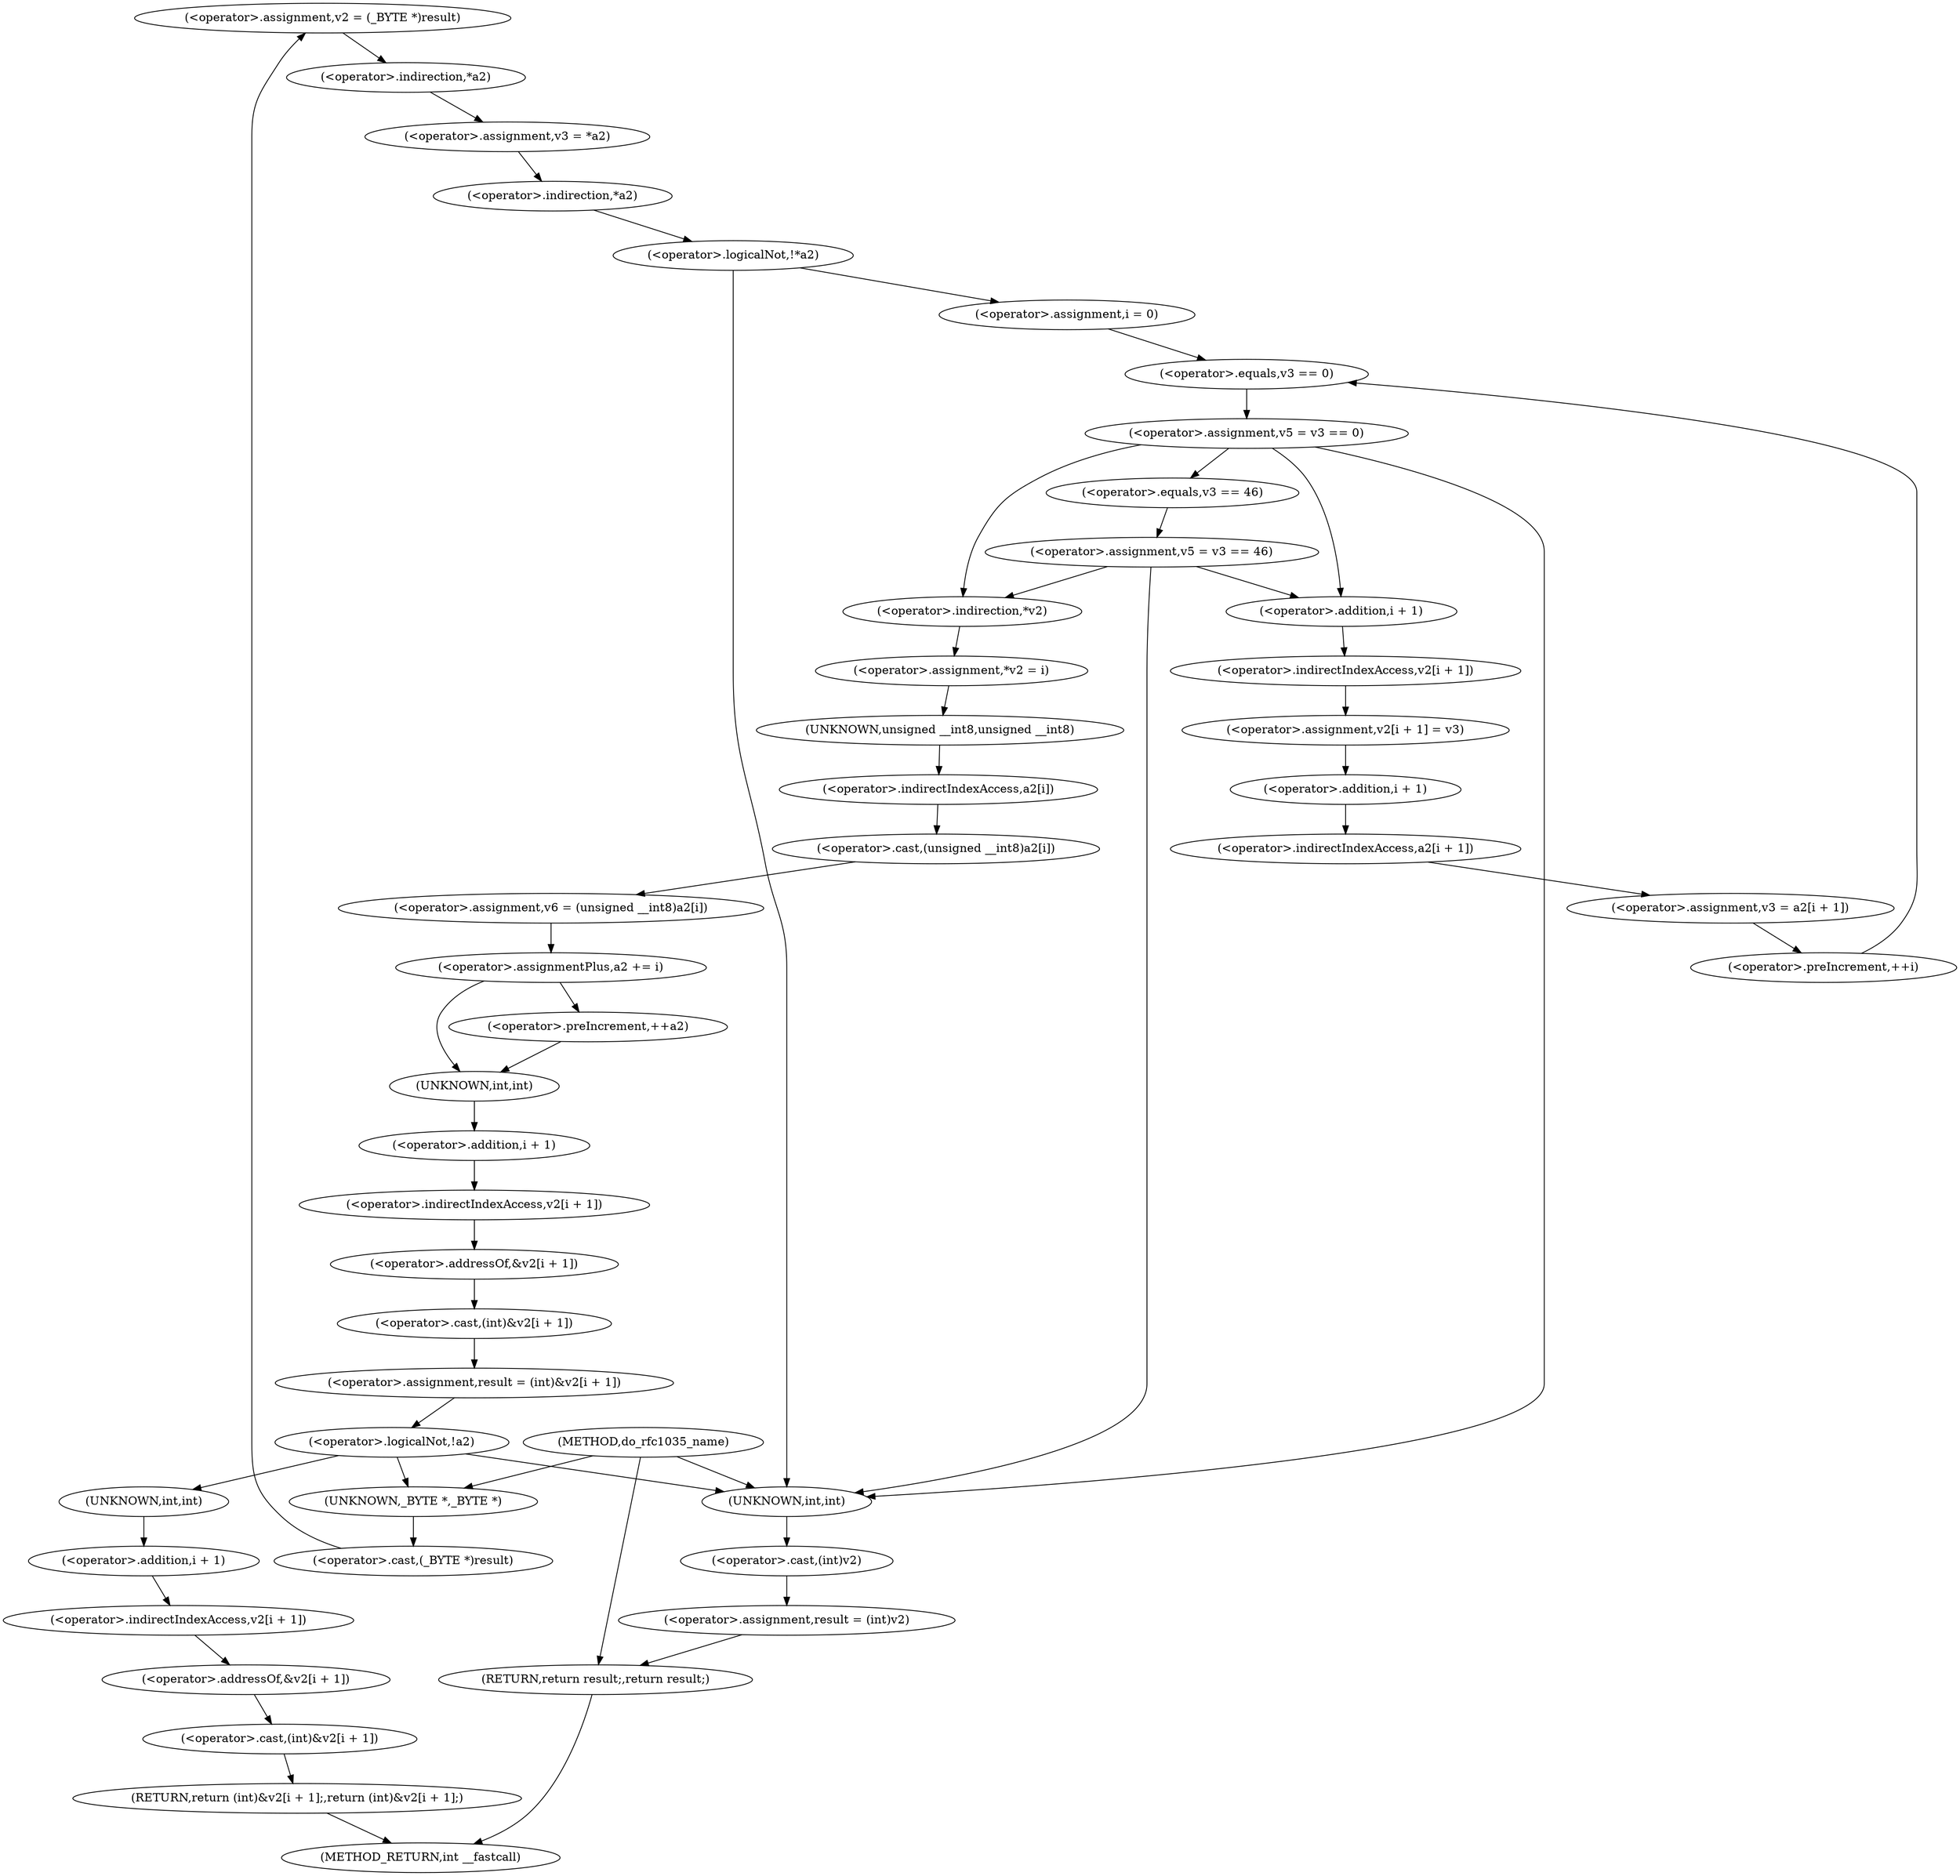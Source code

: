digraph do_rfc1035_name {  
"1000121" [label = "(<operator>.assignment,v2 = (_BYTE *)result)" ]
"1000123" [label = "(<operator>.cast,(_BYTE *)result)" ]
"1000124" [label = "(UNKNOWN,_BYTE *,_BYTE *)" ]
"1000126" [label = "(<operator>.assignment,v3 = *a2)" ]
"1000128" [label = "(<operator>.indirection,*a2)" ]
"1000131" [label = "(<operator>.logicalNot,!*a2)" ]
"1000132" [label = "(<operator>.indirection,*a2)" ]
"1000136" [label = "(<operator>.assignment,i = 0)" ]
"1000139" [label = "(<operator>.preIncrement,++i)" ]
"1000142" [label = "(<operator>.assignment,v5 = v3 == 0)" ]
"1000144" [label = "(<operator>.equals,v3 == 0)" ]
"1000149" [label = "(<operator>.assignment,v5 = v3 == 46)" ]
"1000151" [label = "(<operator>.equals,v3 == 46)" ]
"1000157" [label = "(<operator>.assignment,v2[i + 1] = v3)" ]
"1000158" [label = "(<operator>.indirectIndexAccess,v2[i + 1])" ]
"1000160" [label = "(<operator>.addition,i + 1)" ]
"1000164" [label = "(<operator>.assignment,v3 = a2[i + 1])" ]
"1000166" [label = "(<operator>.indirectIndexAccess,a2[i + 1])" ]
"1000168" [label = "(<operator>.addition,i + 1)" ]
"1000171" [label = "(<operator>.assignment,*v2 = i)" ]
"1000172" [label = "(<operator>.indirection,*v2)" ]
"1000175" [label = "(<operator>.assignment,v6 = (unsigned __int8)a2[i])" ]
"1000177" [label = "(<operator>.cast,(unsigned __int8)a2[i])" ]
"1000178" [label = "(UNKNOWN,unsigned __int8,unsigned __int8)" ]
"1000179" [label = "(<operator>.indirectIndexAccess,a2[i])" ]
"1000182" [label = "(<operator>.assignmentPlus,a2 += i)" ]
"1000187" [label = "(<operator>.preIncrement,++a2)" ]
"1000189" [label = "(<operator>.assignment,result = (int)&v2[i + 1])" ]
"1000191" [label = "(<operator>.cast,(int)&v2[i + 1])" ]
"1000192" [label = "(UNKNOWN,int,int)" ]
"1000193" [label = "(<operator>.addressOf,&v2[i + 1])" ]
"1000194" [label = "(<operator>.indirectIndexAccess,v2[i + 1])" ]
"1000196" [label = "(<operator>.addition,i + 1)" ]
"1000200" [label = "(<operator>.logicalNot,!a2)" ]
"1000202" [label = "(RETURN,return (int)&v2[i + 1];,return (int)&v2[i + 1];)" ]
"1000203" [label = "(<operator>.cast,(int)&v2[i + 1])" ]
"1000204" [label = "(UNKNOWN,int,int)" ]
"1000205" [label = "(<operator>.addressOf,&v2[i + 1])" ]
"1000206" [label = "(<operator>.indirectIndexAccess,v2[i + 1])" ]
"1000208" [label = "(<operator>.addition,i + 1)" ]
"1000211" [label = "(<operator>.assignment,result = (int)v2)" ]
"1000213" [label = "(<operator>.cast,(int)v2)" ]
"1000214" [label = "(UNKNOWN,int,int)" ]
"1000216" [label = "(RETURN,return result;,return result;)" ]
"1000106" [label = "(METHOD,do_rfc1035_name)" ]
"1000218" [label = "(METHOD_RETURN,int __fastcall)" ]
  "1000121" -> "1000128" 
  "1000123" -> "1000121" 
  "1000124" -> "1000123" 
  "1000126" -> "1000132" 
  "1000128" -> "1000126" 
  "1000131" -> "1000214" 
  "1000131" -> "1000136" 
  "1000132" -> "1000131" 
  "1000136" -> "1000144" 
  "1000139" -> "1000144" 
  "1000142" -> "1000151" 
  "1000142" -> "1000172" 
  "1000142" -> "1000214" 
  "1000142" -> "1000160" 
  "1000144" -> "1000142" 
  "1000149" -> "1000172" 
  "1000149" -> "1000214" 
  "1000149" -> "1000160" 
  "1000151" -> "1000149" 
  "1000157" -> "1000168" 
  "1000158" -> "1000157" 
  "1000160" -> "1000158" 
  "1000164" -> "1000139" 
  "1000166" -> "1000164" 
  "1000168" -> "1000166" 
  "1000171" -> "1000178" 
  "1000172" -> "1000171" 
  "1000175" -> "1000182" 
  "1000177" -> "1000175" 
  "1000178" -> "1000179" 
  "1000179" -> "1000177" 
  "1000182" -> "1000187" 
  "1000182" -> "1000192" 
  "1000187" -> "1000192" 
  "1000189" -> "1000200" 
  "1000191" -> "1000189" 
  "1000192" -> "1000196" 
  "1000193" -> "1000191" 
  "1000194" -> "1000193" 
  "1000196" -> "1000194" 
  "1000200" -> "1000204" 
  "1000200" -> "1000124" 
  "1000200" -> "1000214" 
  "1000202" -> "1000218" 
  "1000203" -> "1000202" 
  "1000204" -> "1000208" 
  "1000205" -> "1000203" 
  "1000206" -> "1000205" 
  "1000208" -> "1000206" 
  "1000211" -> "1000216" 
  "1000213" -> "1000211" 
  "1000214" -> "1000213" 
  "1000216" -> "1000218" 
  "1000106" -> "1000124" 
  "1000106" -> "1000214" 
  "1000106" -> "1000216" 
}
